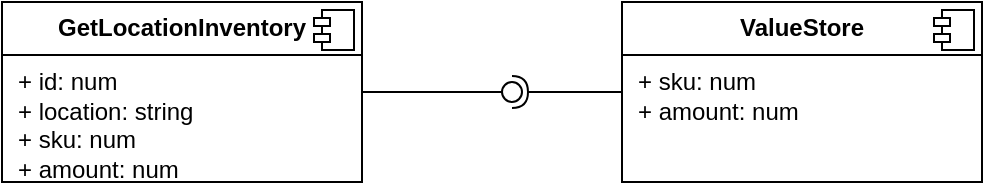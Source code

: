 <mxfile version="24.7.8">
  <diagram name="ページ1" id="UODd1aM8QQ5Pn6sYFRuQ">
    <mxGraphModel dx="1551" dy="1058" grid="1" gridSize="10" guides="1" tooltips="1" connect="1" arrows="1" fold="1" page="1" pageScale="1" pageWidth="827" pageHeight="1169" math="0" shadow="0">
      <root>
        <mxCell id="0" />
        <mxCell id="1" parent="0" />
        <mxCell id="9vrgDv97sm5pIn5PaP7L-1" value="&lt;p style=&quot;margin:0px;margin-top:6px;text-align:center;&quot;&gt;&lt;b&gt;GetLocationInventory&lt;/b&gt;&lt;/p&gt;&lt;hr size=&quot;1&quot; style=&quot;border-style:solid;&quot;&gt;&lt;p style=&quot;margin:0px;margin-left:8px;&quot;&gt;+ id: num&lt;br&gt;+ location: string&lt;/p&gt;&lt;p style=&quot;margin:0px;margin-left:8px;&quot;&gt;+ sku: num&lt;/p&gt;&lt;p style=&quot;margin:0px;margin-left:8px;&quot;&gt;+ amount: num&lt;/p&gt;&lt;p style=&quot;margin:0px;margin-left:8px;&quot;&gt;&lt;br&gt;&lt;/p&gt;&lt;p style=&quot;margin:0px;margin-left:8px;&quot;&gt;&lt;br&gt;&lt;/p&gt;" style="align=left;overflow=fill;html=1;dropTarget=0;whiteSpace=wrap;" vertex="1" parent="1">
          <mxGeometry x="180" y="430" width="180" height="90" as="geometry" />
        </mxCell>
        <mxCell id="9vrgDv97sm5pIn5PaP7L-2" value="" style="shape=component;jettyWidth=8;jettyHeight=4;" vertex="1" parent="9vrgDv97sm5pIn5PaP7L-1">
          <mxGeometry x="1" width="20" height="20" relative="1" as="geometry">
            <mxPoint x="-24" y="4" as="offset" />
          </mxGeometry>
        </mxCell>
        <mxCell id="9vrgDv97sm5pIn5PaP7L-6" value="&lt;p style=&quot;margin:0px;margin-top:6px;text-align:center;&quot;&gt;&lt;b&gt;ValueStore&lt;/b&gt;&lt;/p&gt;&lt;hr size=&quot;1&quot; style=&quot;border-style:solid;&quot;&gt;&lt;p style=&quot;margin:0px;margin-left:8px;&quot;&gt;+ sku: num&lt;br&gt;+ amount: num&lt;/p&gt;" style="align=left;overflow=fill;html=1;dropTarget=0;whiteSpace=wrap;" vertex="1" parent="1">
          <mxGeometry x="490" y="430" width="180" height="90" as="geometry" />
        </mxCell>
        <mxCell id="9vrgDv97sm5pIn5PaP7L-7" value="" style="shape=component;jettyWidth=8;jettyHeight=4;" vertex="1" parent="9vrgDv97sm5pIn5PaP7L-6">
          <mxGeometry x="1" width="20" height="20" relative="1" as="geometry">
            <mxPoint x="-24" y="4" as="offset" />
          </mxGeometry>
        </mxCell>
        <mxCell id="9vrgDv97sm5pIn5PaP7L-11" value="" style="ellipse;whiteSpace=wrap;html=1;align=center;aspect=fixed;fillColor=none;strokeColor=none;resizable=0;perimeter=centerPerimeter;rotatable=0;allowArrows=0;points=[];outlineConnect=1;" vertex="1" parent="1">
          <mxGeometry x="450" y="440" width="10" height="10" as="geometry" />
        </mxCell>
        <mxCell id="9vrgDv97sm5pIn5PaP7L-12" value="" style="rounded=0;orthogonalLoop=1;jettySize=auto;html=1;endArrow=halfCircle;endFill=0;endSize=6;strokeWidth=1;sketch=0;exitX=0;exitY=0.5;exitDx=0;exitDy=0;" edge="1" target="9vrgDv97sm5pIn5PaP7L-14" parent="1" source="9vrgDv97sm5pIn5PaP7L-6">
          <mxGeometry relative="1" as="geometry">
            <mxPoint x="430" y="555" as="sourcePoint" />
          </mxGeometry>
        </mxCell>
        <mxCell id="9vrgDv97sm5pIn5PaP7L-13" value="" style="rounded=0;orthogonalLoop=1;jettySize=auto;html=1;endArrow=oval;endFill=0;sketch=0;sourcePerimeterSpacing=0;targetPerimeterSpacing=0;endSize=10;exitX=1;exitY=0.5;exitDx=0;exitDy=0;" edge="1" target="9vrgDv97sm5pIn5PaP7L-14" parent="1" source="9vrgDv97sm5pIn5PaP7L-1">
          <mxGeometry relative="1" as="geometry">
            <mxPoint x="390" y="555" as="sourcePoint" />
          </mxGeometry>
        </mxCell>
        <mxCell id="9vrgDv97sm5pIn5PaP7L-14" value="" style="ellipse;whiteSpace=wrap;html=1;align=center;aspect=fixed;fillColor=none;strokeColor=none;resizable=0;perimeter=centerPerimeter;rotatable=0;allowArrows=0;points=[];outlineConnect=1;" vertex="1" parent="1">
          <mxGeometry x="430" y="470" width="10" height="10" as="geometry" />
        </mxCell>
      </root>
    </mxGraphModel>
  </diagram>
</mxfile>
